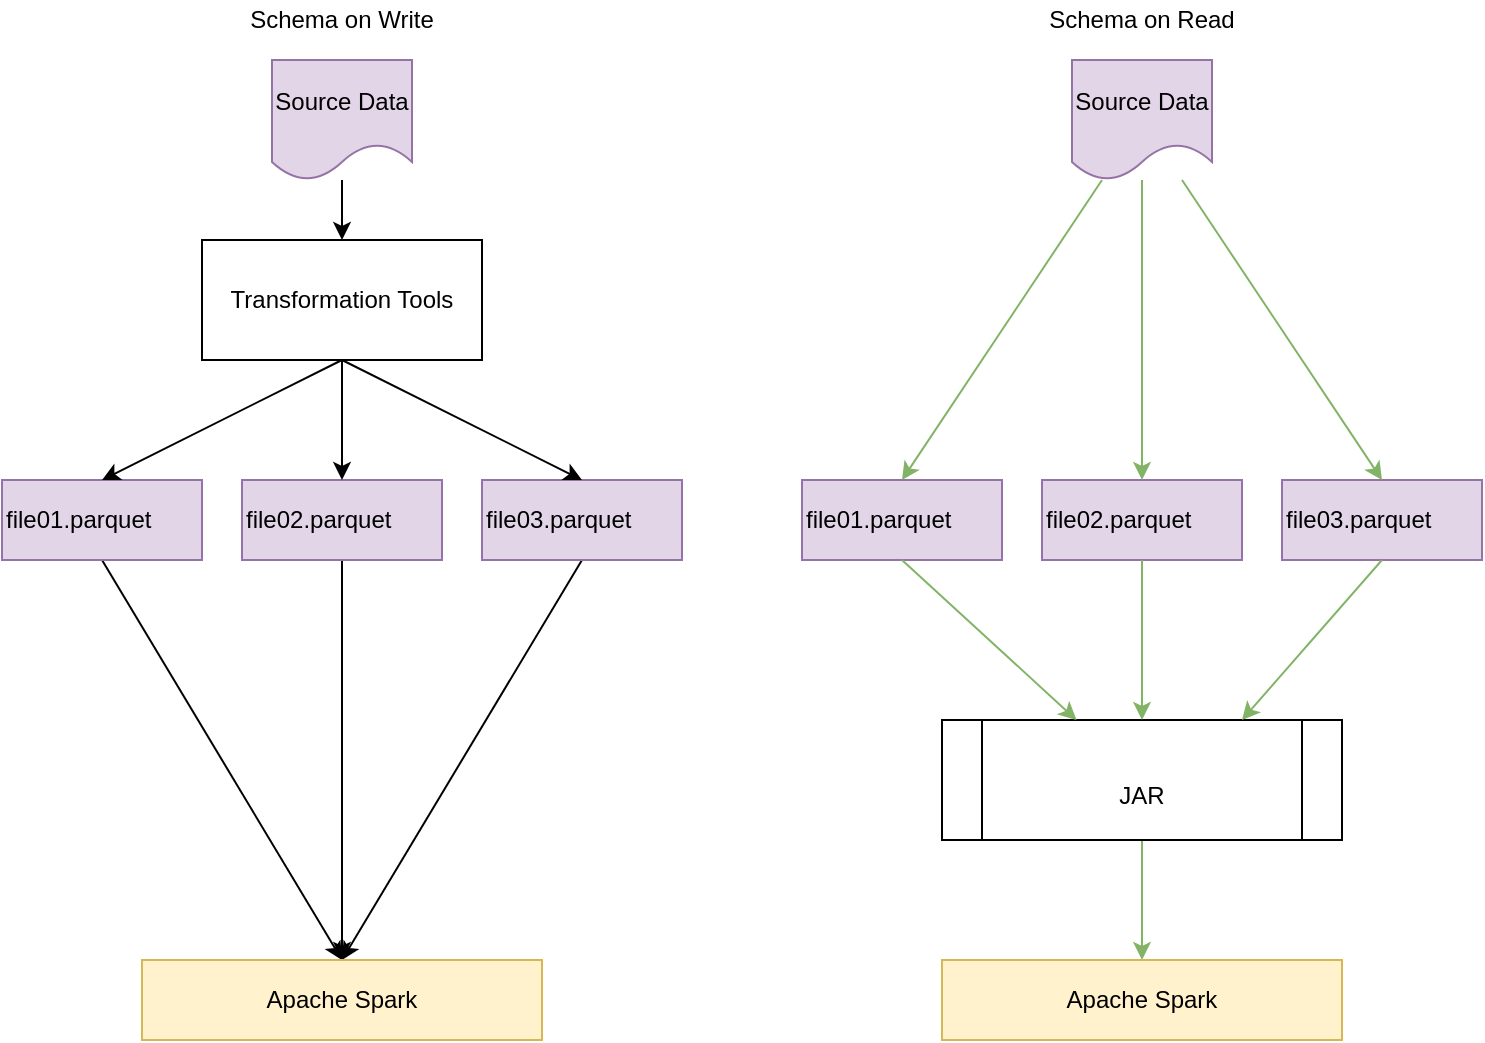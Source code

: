 <mxfile version="11.1.5" type="device" pages="1"><diagram id="gDKsMyvItp0acl87tYvP" name="Page-1"><mxGraphModel dx="946" dy="550" grid="1" gridSize="10" guides="1" tooltips="1" connect="1" arrows="1" fold="1" page="1" pageScale="1" pageWidth="827" pageHeight="1169" math="0" shadow="0"><root><mxCell id="0"/><mxCell id="1" parent="0"/><mxCell id="U2LdqXXQ1UvBiT0nzrIV-27" style="edgeStyle=none;rounded=0;orthogonalLoop=1;jettySize=auto;html=1;exitX=0.5;exitY=1;exitDx=0;exitDy=0;entryX=0.5;entryY=0;entryDx=0;entryDy=0;" edge="1" parent="1" source="U2LdqXXQ1UvBiT0nzrIV-16" target="U2LdqXXQ1UvBiT0nzrIV-21"><mxGeometry relative="1" as="geometry"/></mxCell><mxCell id="U2LdqXXQ1UvBiT0nzrIV-16" value="file01.parquet" style="rounded=0;whiteSpace=wrap;html=1;align=left;fillColor=#e1d5e7;strokeColor=#9673a6;" vertex="1" parent="1"><mxGeometry x="40" y="240" width="100" height="40" as="geometry"/></mxCell><mxCell id="U2LdqXXQ1UvBiT0nzrIV-28" style="edgeStyle=none;rounded=0;orthogonalLoop=1;jettySize=auto;html=1;exitX=0.5;exitY=1;exitDx=0;exitDy=0;entryX=0.5;entryY=0;entryDx=0;entryDy=0;" edge="1" parent="1" source="U2LdqXXQ1UvBiT0nzrIV-17" target="U2LdqXXQ1UvBiT0nzrIV-21"><mxGeometry relative="1" as="geometry"><mxPoint x="150" y="470" as="targetPoint"/></mxGeometry></mxCell><mxCell id="U2LdqXXQ1UvBiT0nzrIV-17" value="file02.parquet" style="rounded=0;whiteSpace=wrap;html=1;align=left;fillColor=#e1d5e7;strokeColor=#9673a6;" vertex="1" parent="1"><mxGeometry x="160" y="240" width="100" height="40" as="geometry"/></mxCell><mxCell id="U2LdqXXQ1UvBiT0nzrIV-29" style="edgeStyle=none;rounded=0;orthogonalLoop=1;jettySize=auto;html=1;exitX=0.5;exitY=1;exitDx=0;exitDy=0;entryX=0.5;entryY=0;entryDx=0;entryDy=0;" edge="1" parent="1" source="U2LdqXXQ1UvBiT0nzrIV-18" target="U2LdqXXQ1UvBiT0nzrIV-21"><mxGeometry relative="1" as="geometry"><mxPoint x="140" y="480" as="targetPoint"/></mxGeometry></mxCell><mxCell id="U2LdqXXQ1UvBiT0nzrIV-18" value="&lt;div&gt;file03.parquet&lt;/div&gt;" style="rounded=0;whiteSpace=wrap;html=1;align=left;fillColor=#e1d5e7;strokeColor=#9673a6;" vertex="1" parent="1"><mxGeometry x="280" y="240" width="100" height="40" as="geometry"/></mxCell><mxCell id="U2LdqXXQ1UvBiT0nzrIV-26" style="edgeStyle=none;rounded=0;orthogonalLoop=1;jettySize=auto;html=1;exitX=0.5;exitY=1;exitDx=0;exitDy=0;fillColor=#d5e8d4;strokeColor=#82b366;" edge="1" parent="1" source="U2LdqXXQ1UvBiT0nzrIV-20" target="U2LdqXXQ1UvBiT0nzrIV-22"><mxGeometry relative="1" as="geometry"/></mxCell><mxCell id="U2LdqXXQ1UvBiT0nzrIV-20" value="&lt;br&gt;JAR" style="shape=process;whiteSpace=wrap;html=1;backgroundOutline=1;align=center;verticalAlign=middle;" vertex="1" parent="1"><mxGeometry x="510" y="360" width="200" height="60" as="geometry"/></mxCell><mxCell id="U2LdqXXQ1UvBiT0nzrIV-21" value="Apache Spark" style="rounded=0;whiteSpace=wrap;html=1;align=center;fillColor=#fff2cc;strokeColor=#d6b656;" vertex="1" parent="1"><mxGeometry x="110" y="480" width="200" height="40" as="geometry"/></mxCell><mxCell id="U2LdqXXQ1UvBiT0nzrIV-22" value="Apache Spark" style="rounded=0;whiteSpace=wrap;html=1;align=center;fillColor=#fff2cc;strokeColor=#d6b656;" vertex="1" parent="1"><mxGeometry x="510" y="480" width="200" height="40" as="geometry"/></mxCell><mxCell id="U2LdqXXQ1UvBiT0nzrIV-30" value="file01.parquet" style="rounded=0;whiteSpace=wrap;html=1;align=left;fillColor=#e1d5e7;strokeColor=#9673a6;" vertex="1" parent="1"><mxGeometry x="440" y="240" width="100" height="40" as="geometry"/></mxCell><mxCell id="U2LdqXXQ1UvBiT0nzrIV-31" value="file02.parquet" style="rounded=0;whiteSpace=wrap;html=1;align=left;fillColor=#e1d5e7;strokeColor=#9673a6;" vertex="1" parent="1"><mxGeometry x="560" y="240" width="100" height="40" as="geometry"/></mxCell><mxCell id="U2LdqXXQ1UvBiT0nzrIV-32" value="&lt;div&gt;file03.parquet&lt;/div&gt;" style="rounded=0;whiteSpace=wrap;html=1;align=left;fillColor=#e1d5e7;strokeColor=#9673a6;" vertex="1" parent="1"><mxGeometry x="680" y="240" width="100" height="40" as="geometry"/></mxCell><mxCell id="U2LdqXXQ1UvBiT0nzrIV-33" style="edgeStyle=none;rounded=0;orthogonalLoop=1;jettySize=auto;html=1;exitX=0.5;exitY=1;exitDx=0;exitDy=0;fillColor=#d5e8d4;strokeColor=#82b366;" edge="1" parent="1" source="U2LdqXXQ1UvBiT0nzrIV-30" target="U2LdqXXQ1UvBiT0nzrIV-20"><mxGeometry relative="1" as="geometry"><mxPoint x="590" y="430" as="sourcePoint"/><mxPoint x="590" y="490" as="targetPoint"/></mxGeometry></mxCell><mxCell id="U2LdqXXQ1UvBiT0nzrIV-34" style="edgeStyle=none;rounded=0;orthogonalLoop=1;jettySize=auto;html=1;fillColor=#d5e8d4;strokeColor=#82b366;entryX=0.5;entryY=0;entryDx=0;entryDy=0;" edge="1" parent="1" source="U2LdqXXQ1UvBiT0nzrIV-31" target="U2LdqXXQ1UvBiT0nzrIV-20"><mxGeometry relative="1" as="geometry"><mxPoint x="600" y="440" as="sourcePoint"/><mxPoint x="600" y="500" as="targetPoint"/></mxGeometry></mxCell><mxCell id="U2LdqXXQ1UvBiT0nzrIV-35" style="edgeStyle=none;rounded=0;orthogonalLoop=1;jettySize=auto;html=1;exitX=0.5;exitY=1;exitDx=0;exitDy=0;fillColor=#d5e8d4;strokeColor=#82b366;entryX=0.75;entryY=0;entryDx=0;entryDy=0;" edge="1" parent="1" source="U2LdqXXQ1UvBiT0nzrIV-32" target="U2LdqXXQ1UvBiT0nzrIV-20"><mxGeometry relative="1" as="geometry"><mxPoint x="610" y="450" as="sourcePoint"/><mxPoint x="610" y="510" as="targetPoint"/></mxGeometry></mxCell><mxCell id="U2LdqXXQ1UvBiT0nzrIV-36" value="Schema on Write" style="text;html=1;strokeColor=none;fillColor=none;align=center;verticalAlign=middle;whiteSpace=wrap;rounded=0;" vertex="1" parent="1"><mxGeometry x="140" width="140" height="20" as="geometry"/></mxCell><mxCell id="U2LdqXXQ1UvBiT0nzrIV-37" value="Schema on Read" style="text;html=1;strokeColor=none;fillColor=none;align=center;verticalAlign=middle;whiteSpace=wrap;rounded=0;" vertex="1" parent="1"><mxGeometry x="540" width="140" height="20" as="geometry"/></mxCell><mxCell id="U2LdqXXQ1UvBiT0nzrIV-39" style="edgeStyle=none;rounded=0;orthogonalLoop=1;jettySize=auto;html=1;exitX=0.5;exitY=1;exitDx=0;exitDy=0;entryX=0.5;entryY=0;entryDx=0;entryDy=0;" edge="1" parent="1" source="U2LdqXXQ1UvBiT0nzrIV-38" target="U2LdqXXQ1UvBiT0nzrIV-16"><mxGeometry relative="1" as="geometry"/></mxCell><mxCell id="U2LdqXXQ1UvBiT0nzrIV-40" style="edgeStyle=none;rounded=0;orthogonalLoop=1;jettySize=auto;html=1;exitX=0.5;exitY=1;exitDx=0;exitDy=0;entryX=0.5;entryY=0;entryDx=0;entryDy=0;" edge="1" parent="1" source="U2LdqXXQ1UvBiT0nzrIV-38" target="U2LdqXXQ1UvBiT0nzrIV-17"><mxGeometry relative="1" as="geometry"/></mxCell><mxCell id="U2LdqXXQ1UvBiT0nzrIV-41" style="edgeStyle=none;rounded=0;orthogonalLoop=1;jettySize=auto;html=1;exitX=0.5;exitY=1;exitDx=0;exitDy=0;entryX=0.5;entryY=0;entryDx=0;entryDy=0;" edge="1" parent="1" source="U2LdqXXQ1UvBiT0nzrIV-38" target="U2LdqXXQ1UvBiT0nzrIV-18"><mxGeometry relative="1" as="geometry"/></mxCell><mxCell id="U2LdqXXQ1UvBiT0nzrIV-38" value="Transformation Tools" style="rounded=0;whiteSpace=wrap;html=1;align=center;" vertex="1" parent="1"><mxGeometry x="140" y="120" width="140" height="60" as="geometry"/></mxCell><mxCell id="U2LdqXXQ1UvBiT0nzrIV-47" value="" style="edgeStyle=none;rounded=0;orthogonalLoop=1;jettySize=auto;html=1;" edge="1" parent="1" source="U2LdqXXQ1UvBiT0nzrIV-42" target="U2LdqXXQ1UvBiT0nzrIV-38"><mxGeometry relative="1" as="geometry"/></mxCell><mxCell id="U2LdqXXQ1UvBiT0nzrIV-42" value="Source Data" style="shape=document;whiteSpace=wrap;html=1;boundedLbl=1;align=center;fillColor=#e1d5e7;strokeColor=#9673a6;" vertex="1" parent="1"><mxGeometry x="175" y="30" width="70" height="60" as="geometry"/></mxCell><mxCell id="U2LdqXXQ1UvBiT0nzrIV-44" style="edgeStyle=none;rounded=0;orthogonalLoop=1;jettySize=auto;html=1;entryX=0.5;entryY=0;entryDx=0;entryDy=0;fillColor=#d5e8d4;strokeColor=#82b366;" edge="1" parent="1" source="U2LdqXXQ1UvBiT0nzrIV-43" target="U2LdqXXQ1UvBiT0nzrIV-30"><mxGeometry relative="1" as="geometry"/></mxCell><mxCell id="U2LdqXXQ1UvBiT0nzrIV-45" style="edgeStyle=none;rounded=0;orthogonalLoop=1;jettySize=auto;html=1;entryX=0.5;entryY=0;entryDx=0;entryDy=0;fillColor=#d5e8d4;strokeColor=#82b366;" edge="1" parent="1" source="U2LdqXXQ1UvBiT0nzrIV-43" target="U2LdqXXQ1UvBiT0nzrIV-31"><mxGeometry relative="1" as="geometry"/></mxCell><mxCell id="U2LdqXXQ1UvBiT0nzrIV-46" style="edgeStyle=none;rounded=0;orthogonalLoop=1;jettySize=auto;html=1;entryX=0.5;entryY=0;entryDx=0;entryDy=0;fillColor=#d5e8d4;strokeColor=#82b366;" edge="1" parent="1" source="U2LdqXXQ1UvBiT0nzrIV-43" target="U2LdqXXQ1UvBiT0nzrIV-32"><mxGeometry relative="1" as="geometry"/></mxCell><mxCell id="U2LdqXXQ1UvBiT0nzrIV-43" value="Source Data" style="shape=document;whiteSpace=wrap;html=1;boundedLbl=1;align=center;fillColor=#e1d5e7;strokeColor=#9673a6;" vertex="1" parent="1"><mxGeometry x="575" y="30" width="70" height="60" as="geometry"/></mxCell></root></mxGraphModel></diagram></mxfile>